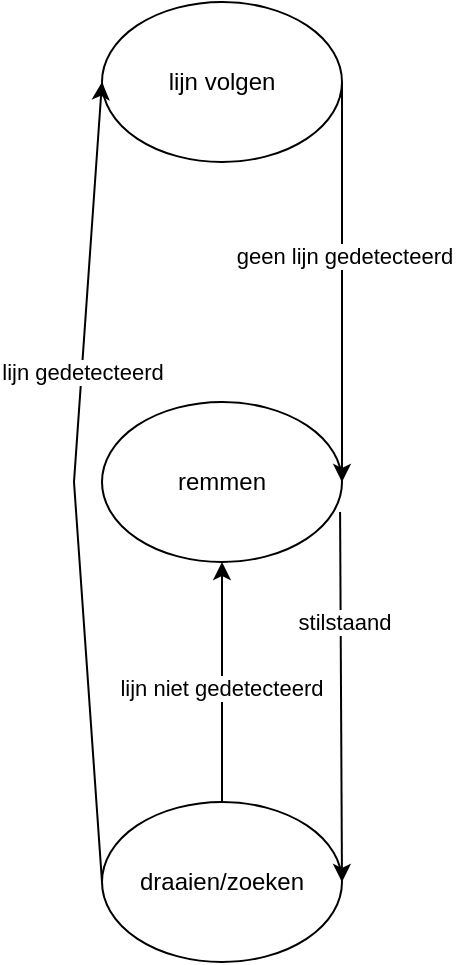 <mxfile version="17.4.0" type="device"><diagram id="QFV_f5NfQMd4tuMkZGpz" name="Page-1"><mxGraphModel dx="830" dy="702" grid="1" gridSize="10" guides="1" tooltips="1" connect="1" arrows="1" fold="1" page="1" pageScale="1" pageWidth="827" pageHeight="1169" math="0" shadow="0"><root><mxCell id="0"/><mxCell id="1" parent="0"/><mxCell id="WwH_gBHygjarBhiev9ZV-1" value="lijn volgen" style="ellipse;whiteSpace=wrap;html=1;" vertex="1" parent="1"><mxGeometry x="354" y="120" width="120" height="80" as="geometry"/></mxCell><mxCell id="WwH_gBHygjarBhiev9ZV-2" value="remmen" style="ellipse;whiteSpace=wrap;html=1;" vertex="1" parent="1"><mxGeometry x="354" y="320" width="120" height="80" as="geometry"/></mxCell><mxCell id="WwH_gBHygjarBhiev9ZV-3" value="draaien/zoeken" style="ellipse;whiteSpace=wrap;html=1;" vertex="1" parent="1"><mxGeometry x="354" y="520" width="120" height="80" as="geometry"/></mxCell><mxCell id="WwH_gBHygjarBhiev9ZV-4" value="" style="endArrow=classic;html=1;rounded=0;entryX=1;entryY=0.5;entryDx=0;entryDy=0;exitX=1;exitY=0.5;exitDx=0;exitDy=0;" edge="1" parent="1" source="WwH_gBHygjarBhiev9ZV-1" target="WwH_gBHygjarBhiev9ZV-2"><mxGeometry width="50" height="50" relative="1" as="geometry"><mxPoint x="480" y="160" as="sourcePoint"/><mxPoint x="520" y="150" as="targetPoint"/></mxGeometry></mxCell><mxCell id="WwH_gBHygjarBhiev9ZV-5" value="geen lijn gedetecteerd" style="edgeLabel;html=1;align=center;verticalAlign=middle;resizable=0;points=[];" vertex="1" connectable="0" parent="WwH_gBHygjarBhiev9ZV-4"><mxGeometry x="-0.13" y="1" relative="1" as="geometry"><mxPoint as="offset"/></mxGeometry></mxCell><mxCell id="WwH_gBHygjarBhiev9ZV-6" value="" style="endArrow=classic;html=1;rounded=0;entryX=1;entryY=0.5;entryDx=0;entryDy=0;exitX=0.992;exitY=0.688;exitDx=0;exitDy=0;exitPerimeter=0;" edge="1" parent="1" source="WwH_gBHygjarBhiev9ZV-2" target="WwH_gBHygjarBhiev9ZV-3"><mxGeometry width="50" height="50" relative="1" as="geometry"><mxPoint x="480" y="370" as="sourcePoint"/><mxPoint x="570" y="390" as="targetPoint"/></mxGeometry></mxCell><mxCell id="WwH_gBHygjarBhiev9ZV-7" value="stilstaand" style="edgeLabel;html=1;align=center;verticalAlign=middle;resizable=0;points=[];" vertex="1" connectable="0" parent="WwH_gBHygjarBhiev9ZV-6"><mxGeometry x="-0.093" y="2" relative="1" as="geometry"><mxPoint x="-1" y="-29" as="offset"/></mxGeometry></mxCell><mxCell id="WwH_gBHygjarBhiev9ZV-8" value="" style="endArrow=classic;html=1;rounded=0;exitX=0.5;exitY=0;exitDx=0;exitDy=0;entryX=0.5;entryY=1;entryDx=0;entryDy=0;" edge="1" parent="1" source="WwH_gBHygjarBhiev9ZV-3" target="WwH_gBHygjarBhiev9ZV-2"><mxGeometry width="50" height="50" relative="1" as="geometry"><mxPoint x="390" y="390" as="sourcePoint"/><mxPoint x="440" y="340" as="targetPoint"/><Array as="points"/></mxGeometry></mxCell><mxCell id="WwH_gBHygjarBhiev9ZV-9" value="lijn niet gedetecteerd&amp;nbsp;" style="edgeLabel;html=1;align=center;verticalAlign=middle;resizable=0;points=[];" vertex="1" connectable="0" parent="WwH_gBHygjarBhiev9ZV-8"><mxGeometry x="-0.05" y="-1" relative="1" as="geometry"><mxPoint as="offset"/></mxGeometry></mxCell><mxCell id="WwH_gBHygjarBhiev9ZV-10" value="" style="endArrow=classic;html=1;rounded=0;exitX=0;exitY=0.5;exitDx=0;exitDy=0;entryX=0;entryY=0.5;entryDx=0;entryDy=0;" edge="1" parent="1" source="WwH_gBHygjarBhiev9ZV-3" target="WwH_gBHygjarBhiev9ZV-1"><mxGeometry width="50" height="50" relative="1" as="geometry"><mxPoint x="390" y="390" as="sourcePoint"/><mxPoint x="440" y="340" as="targetPoint"/><Array as="points"><mxPoint x="340" y="360"/></Array></mxGeometry></mxCell><mxCell id="WwH_gBHygjarBhiev9ZV-11" value="lijn gedetecteerd" style="edgeLabel;html=1;align=center;verticalAlign=middle;resizable=0;points=[];" vertex="1" connectable="0" parent="WwH_gBHygjarBhiev9ZV-10"><mxGeometry x="0.275" relative="1" as="geometry"><mxPoint as="offset"/></mxGeometry></mxCell></root></mxGraphModel></diagram></mxfile>